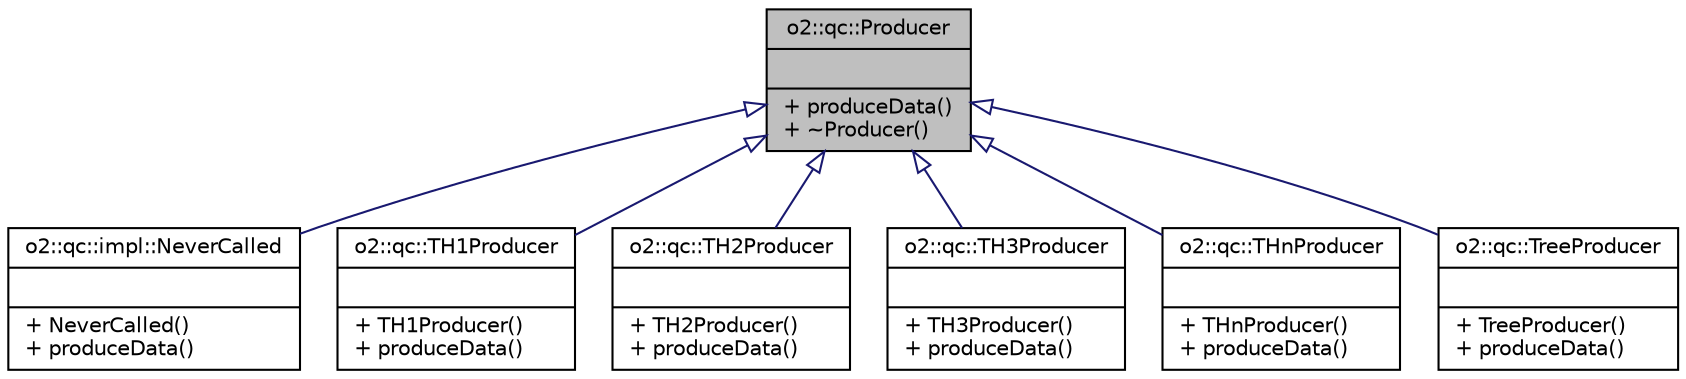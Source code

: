 digraph "o2::qc::Producer"
{
 // INTERACTIVE_SVG=YES
  bgcolor="transparent";
  edge [fontname="Helvetica",fontsize="10",labelfontname="Helvetica",labelfontsize="10"];
  node [fontname="Helvetica",fontsize="10",shape=record];
  Node1 [label="{o2::qc::Producer\n||+ produceData()\l+ ~Producer()\l}",height=0.2,width=0.4,color="black", fillcolor="grey75", style="filled" fontcolor="black"];
  Node1 -> Node2 [dir="back",color="midnightblue",fontsize="10",style="solid",arrowtail="onormal",fontname="Helvetica"];
  Node2 [label="{o2::qc::impl::NeverCalled\n||+ NeverCalled()\l+ produceData()\l}",height=0.2,width=0.4,color="black",URL="$d6/deb/classo2_1_1qc_1_1impl_1_1NeverCalled.html"];
  Node1 -> Node3 [dir="back",color="midnightblue",fontsize="10",style="solid",arrowtail="onormal",fontname="Helvetica"];
  Node3 [label="{o2::qc::TH1Producer\n||+ TH1Producer()\l+ produceData()\l}",height=0.2,width=0.4,color="black",URL="$d8/d87/classo2_1_1qc_1_1TH1Producer.html"];
  Node1 -> Node4 [dir="back",color="midnightblue",fontsize="10",style="solid",arrowtail="onormal",fontname="Helvetica"];
  Node4 [label="{o2::qc::TH2Producer\n||+ TH2Producer()\l+ produceData()\l}",height=0.2,width=0.4,color="black",URL="$d0/d0f/classo2_1_1qc_1_1TH2Producer.html"];
  Node1 -> Node5 [dir="back",color="midnightblue",fontsize="10",style="solid",arrowtail="onormal",fontname="Helvetica"];
  Node5 [label="{o2::qc::TH3Producer\n||+ TH3Producer()\l+ produceData()\l}",height=0.2,width=0.4,color="black",URL="$d5/d21/classo2_1_1qc_1_1TH3Producer.html"];
  Node1 -> Node6 [dir="back",color="midnightblue",fontsize="10",style="solid",arrowtail="onormal",fontname="Helvetica"];
  Node6 [label="{o2::qc::THnProducer\n||+ THnProducer()\l+ produceData()\l}",height=0.2,width=0.4,color="black",URL="$d9/d17/classo2_1_1qc_1_1THnProducer.html"];
  Node1 -> Node7 [dir="back",color="midnightblue",fontsize="10",style="solid",arrowtail="onormal",fontname="Helvetica"];
  Node7 [label="{o2::qc::TreeProducer\n||+ TreeProducer()\l+ produceData()\l}",height=0.2,width=0.4,color="black",URL="$da/d34/classo2_1_1qc_1_1TreeProducer.html"];
}

